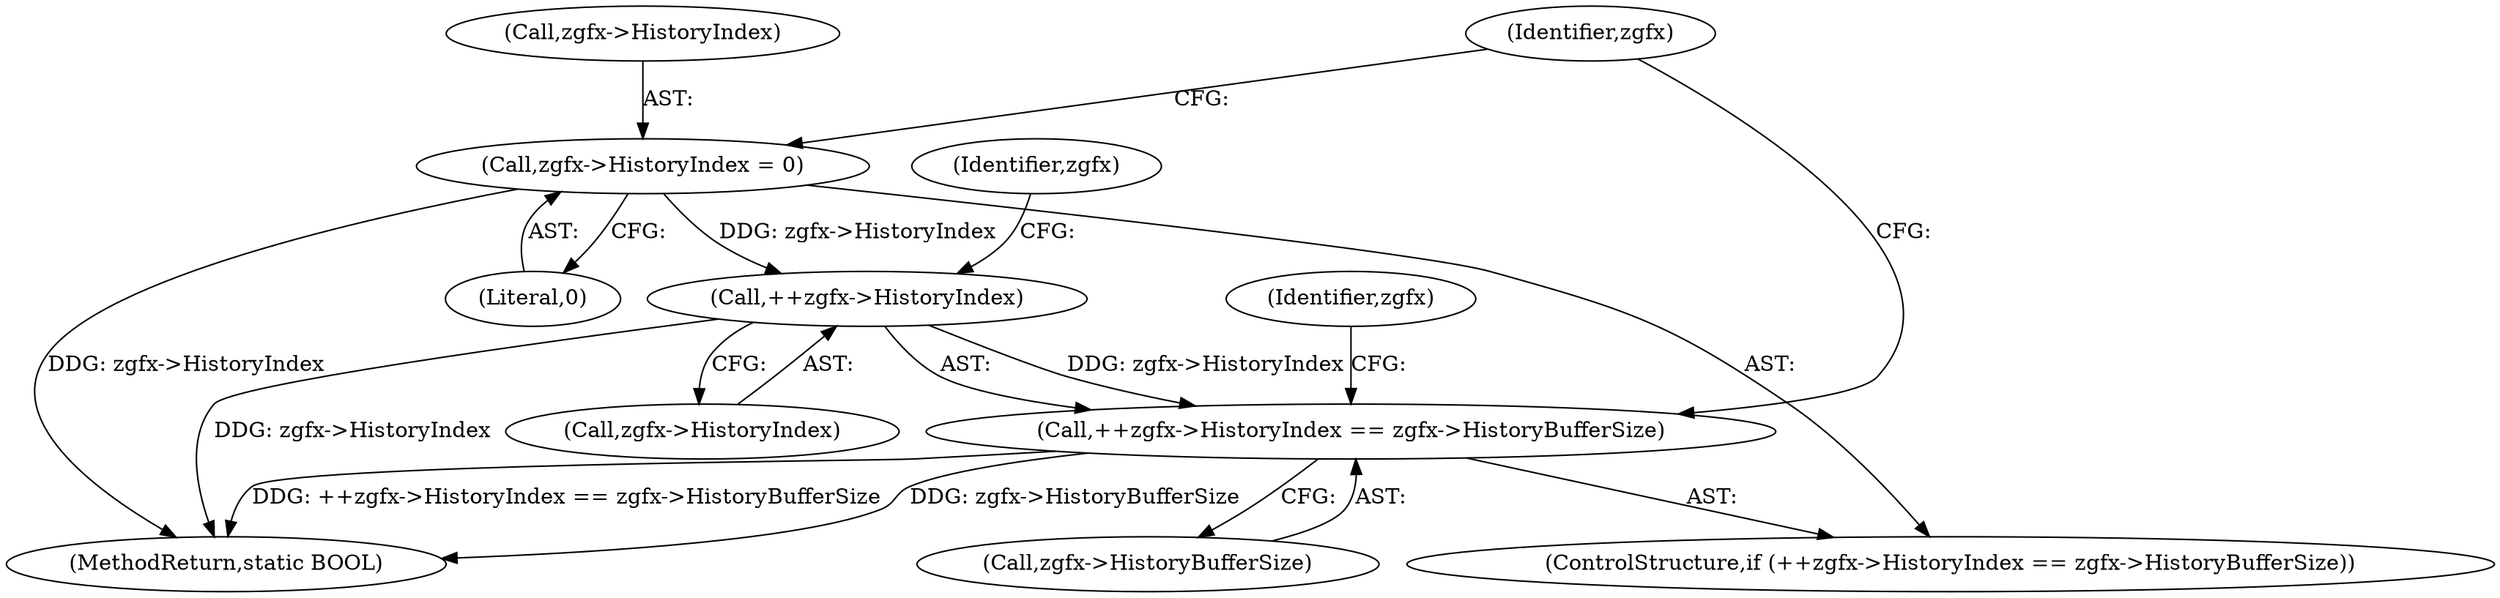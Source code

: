 digraph "0_FreeRDP_602f4a2e14b41703b5f431de3154cd46a5750a2d_0@pointer" {
"1000312" [label="(Call,++zgfx->HistoryIndex == zgfx->HistoryBufferSize)"];
"1000313" [label="(Call,++zgfx->HistoryIndex)"];
"1000320" [label="(Call,zgfx->HistoryIndex = 0)"];
"1000314" [label="(Call,zgfx->HistoryIndex)"];
"1000312" [label="(Call,++zgfx->HistoryIndex == zgfx->HistoryBufferSize)"];
"1000318" [label="(Identifier,zgfx)"];
"1000313" [label="(Call,++zgfx->HistoryIndex)"];
"1000311" [label="(ControlStructure,if (++zgfx->HistoryIndex == zgfx->HistoryBufferSize))"];
"1000322" [label="(Identifier,zgfx)"];
"1000317" [label="(Call,zgfx->HistoryBufferSize)"];
"1000320" [label="(Call,zgfx->HistoryIndex = 0)"];
"1000321" [label="(Call,zgfx->HistoryIndex)"];
"1000324" [label="(Literal,0)"];
"1000501" [label="(MethodReturn,static BOOL)"];
"1000328" [label="(Identifier,zgfx)"];
"1000312" -> "1000311"  [label="AST: "];
"1000312" -> "1000317"  [label="CFG: "];
"1000313" -> "1000312"  [label="AST: "];
"1000317" -> "1000312"  [label="AST: "];
"1000322" -> "1000312"  [label="CFG: "];
"1000328" -> "1000312"  [label="CFG: "];
"1000312" -> "1000501"  [label="DDG: ++zgfx->HistoryIndex == zgfx->HistoryBufferSize"];
"1000312" -> "1000501"  [label="DDG: zgfx->HistoryBufferSize"];
"1000313" -> "1000312"  [label="DDG: zgfx->HistoryIndex"];
"1000313" -> "1000314"  [label="CFG: "];
"1000314" -> "1000313"  [label="AST: "];
"1000318" -> "1000313"  [label="CFG: "];
"1000313" -> "1000501"  [label="DDG: zgfx->HistoryIndex"];
"1000320" -> "1000313"  [label="DDG: zgfx->HistoryIndex"];
"1000320" -> "1000311"  [label="AST: "];
"1000320" -> "1000324"  [label="CFG: "];
"1000321" -> "1000320"  [label="AST: "];
"1000324" -> "1000320"  [label="AST: "];
"1000328" -> "1000320"  [label="CFG: "];
"1000320" -> "1000501"  [label="DDG: zgfx->HistoryIndex"];
}
